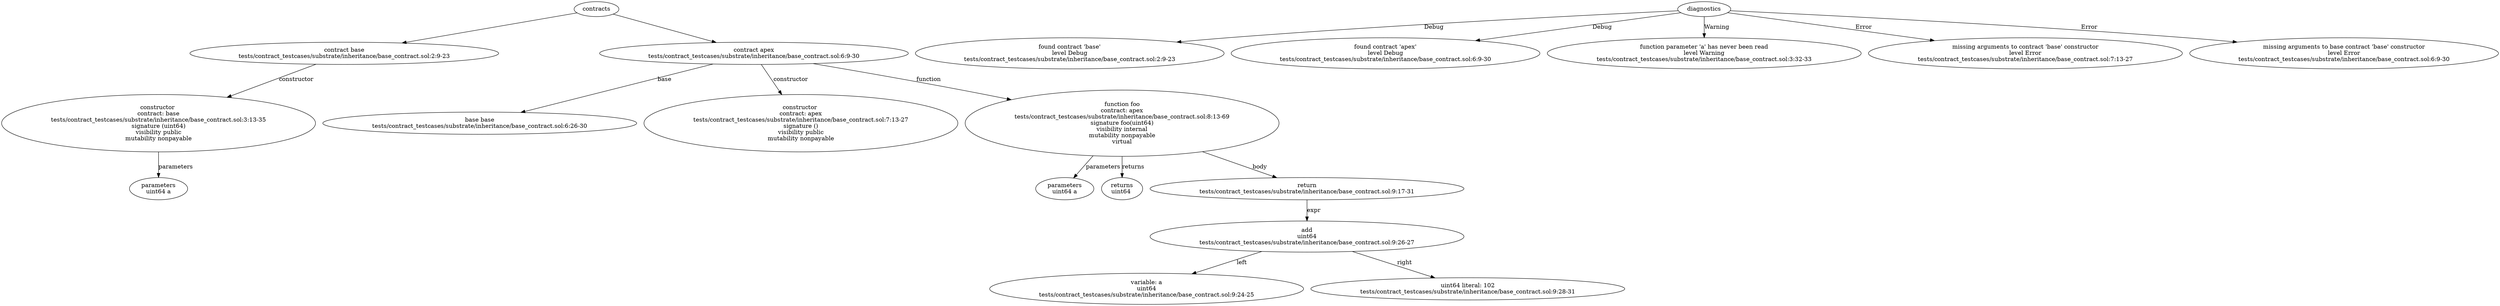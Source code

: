 strict digraph "tests/contract_testcases/substrate/inheritance/base_contract.sol" {
	contract [label="contract base\ntests/contract_testcases/substrate/inheritance/base_contract.sol:2:9-23"]
	node_2 [label="constructor \ncontract: base\ntests/contract_testcases/substrate/inheritance/base_contract.sol:3:13-35\nsignature (uint64)\nvisibility public\nmutability nonpayable"]
	parameters [label="parameters\nuint64 a"]
	contract_4 [label="contract apex\ntests/contract_testcases/substrate/inheritance/base_contract.sol:6:9-30"]
	base [label="base base\ntests/contract_testcases/substrate/inheritance/base_contract.sol:6:26-30"]
	node_6 [label="constructor \ncontract: apex\ntests/contract_testcases/substrate/inheritance/base_contract.sol:7:13-27\nsignature ()\nvisibility public\nmutability nonpayable"]
	foo [label="function foo\ncontract: apex\ntests/contract_testcases/substrate/inheritance/base_contract.sol:8:13-69\nsignature foo(uint64)\nvisibility internal\nmutability nonpayable\nvirtual"]
	parameters_8 [label="parameters\nuint64 a"]
	returns [label="returns\nuint64 "]
	return [label="return\ntests/contract_testcases/substrate/inheritance/base_contract.sol:9:17-31"]
	add [label="add\nuint64\ntests/contract_testcases/substrate/inheritance/base_contract.sol:9:26-27"]
	variable [label="variable: a\nuint64\ntests/contract_testcases/substrate/inheritance/base_contract.sol:9:24-25"]
	number_literal [label="uint64 literal: 102\ntests/contract_testcases/substrate/inheritance/base_contract.sol:9:28-31"]
	diagnostic [label="found contract 'base'\nlevel Debug\ntests/contract_testcases/substrate/inheritance/base_contract.sol:2:9-23"]
	diagnostic_16 [label="found contract 'apex'\nlevel Debug\ntests/contract_testcases/substrate/inheritance/base_contract.sol:6:9-30"]
	diagnostic_17 [label="function parameter 'a' has never been read\nlevel Warning\ntests/contract_testcases/substrate/inheritance/base_contract.sol:3:32-33"]
	diagnostic_18 [label="missing arguments to contract 'base' constructor\nlevel Error\ntests/contract_testcases/substrate/inheritance/base_contract.sol:7:13-27"]
	diagnostic_19 [label="missing arguments to base contract 'base' constructor\nlevel Error\ntests/contract_testcases/substrate/inheritance/base_contract.sol:6:9-30"]
	contracts -> contract
	contract -> node_2 [label="constructor"]
	node_2 -> parameters [label="parameters"]
	contracts -> contract_4
	contract_4 -> base [label="base"]
	contract_4 -> node_6 [label="constructor"]
	contract_4 -> foo [label="function"]
	foo -> parameters_8 [label="parameters"]
	foo -> returns [label="returns"]
	foo -> return [label="body"]
	return -> add [label="expr"]
	add -> variable [label="left"]
	add -> number_literal [label="right"]
	diagnostics -> diagnostic [label="Debug"]
	diagnostics -> diagnostic_16 [label="Debug"]
	diagnostics -> diagnostic_17 [label="Warning"]
	diagnostics -> diagnostic_18 [label="Error"]
	diagnostics -> diagnostic_19 [label="Error"]
}
